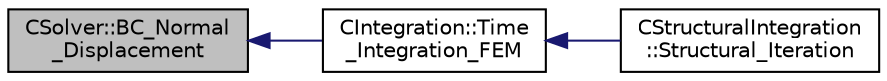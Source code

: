 digraph "CSolver::BC_Normal_Displacement"
{
  edge [fontname="Helvetica",fontsize="10",labelfontname="Helvetica",labelfontsize="10"];
  node [fontname="Helvetica",fontsize="10",shape=record];
  rankdir="LR";
  Node341 [label="CSolver::BC_Normal\l_Displacement",height=0.2,width=0.4,color="black", fillcolor="grey75", style="filled", fontcolor="black"];
  Node341 -> Node342 [dir="back",color="midnightblue",fontsize="10",style="solid",fontname="Helvetica"];
  Node342 [label="CIntegration::Time\l_Integration_FEM",height=0.2,width=0.4,color="black", fillcolor="white", style="filled",URL="$class_c_integration.html#a4ac7acdec8fdf941a4efc90b3f82a68c",tooltip="Do the time integration (explicit or implicit) of the numerical system on a FEM framework. "];
  Node342 -> Node343 [dir="back",color="midnightblue",fontsize="10",style="solid",fontname="Helvetica"];
  Node343 [label="CStructuralIntegration\l::Structural_Iteration",height=0.2,width=0.4,color="black", fillcolor="white", style="filled",URL="$class_c_structural_integration.html#a4ead61d285b14be8d0f78ab1bd238c5a",tooltip="Do the numerical integration (implicit) of the structural solver. "];
}
